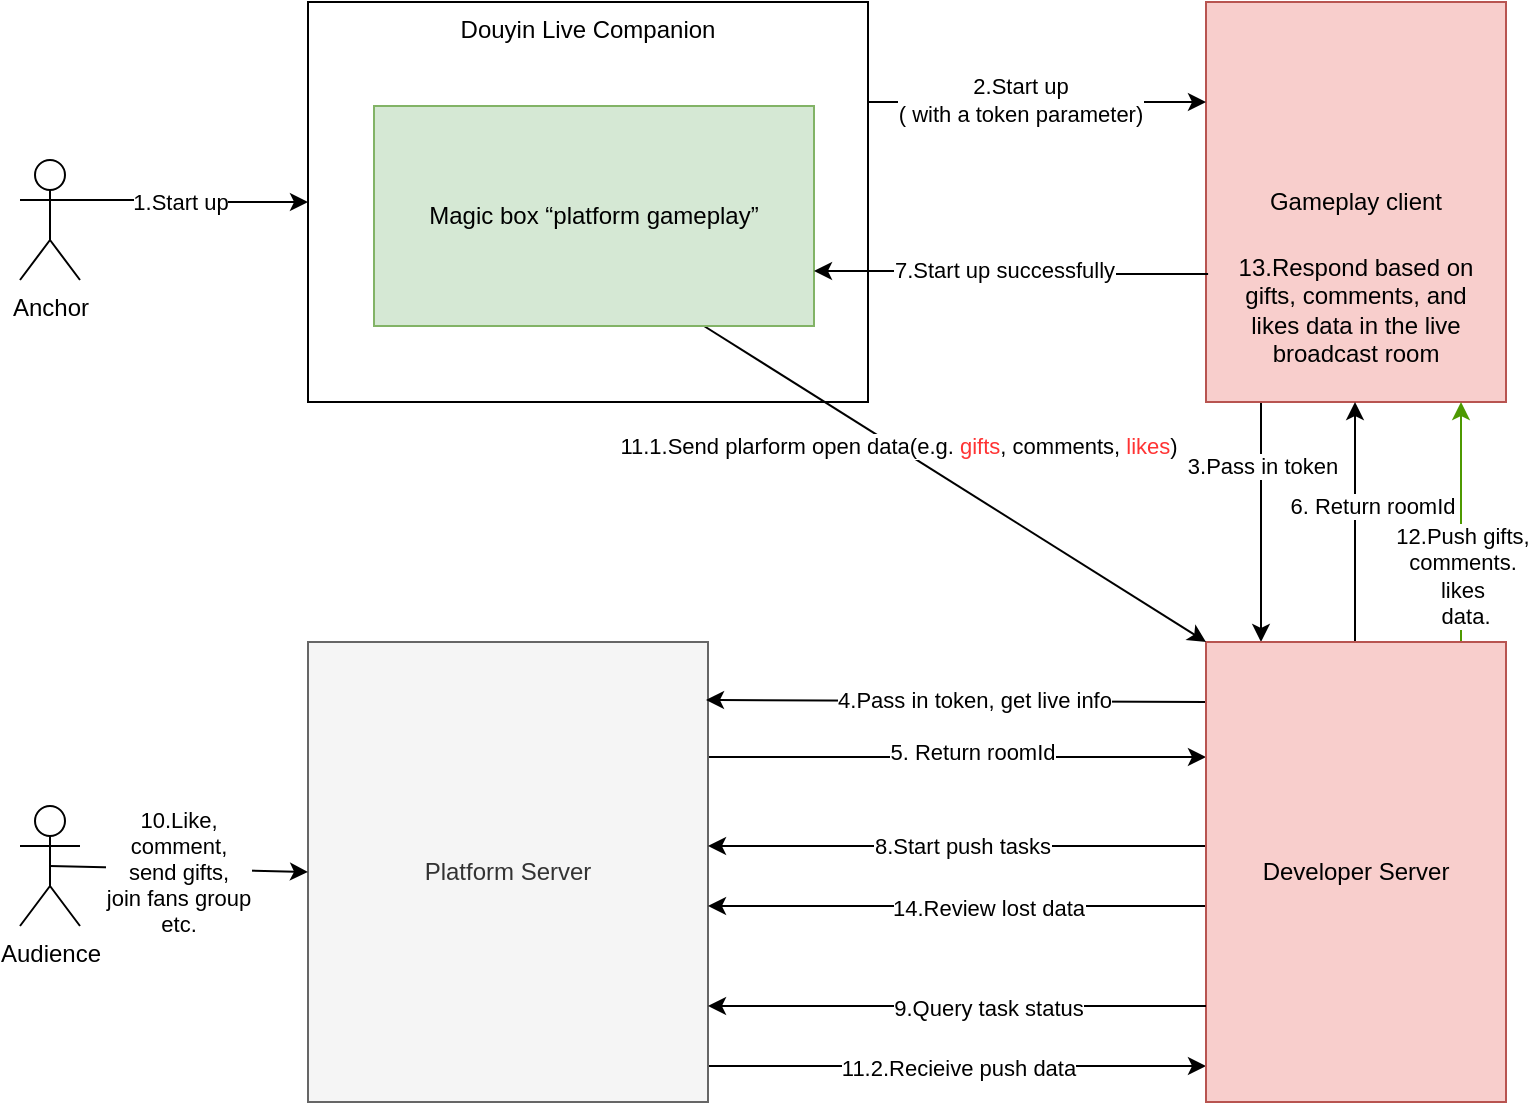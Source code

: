 <mxfile version="22.1.9" type="github">
  <diagram name="第 1 页" id="Y4wQD-pbCirq9T_VrnDq">
    <mxGraphModel dx="1434" dy="734" grid="1" gridSize="10" guides="1" tooltips="1" connect="1" arrows="1" fold="1" page="1" pageScale="1" pageWidth="827" pageHeight="1169" math="0" shadow="0">
      <root>
        <mxCell id="0" />
        <mxCell id="1" parent="0" />
        <mxCell id="o2AHgQSNgwUj-9A4sk8h-19" style="edgeStyle=orthogonalEdgeStyle;rounded=0;orthogonalLoop=1;jettySize=auto;html=1;exitX=1;exitY=0.333;exitDx=0;exitDy=0;exitPerimeter=0;entryX=0;entryY=0.5;entryDx=0;entryDy=0;" edge="1" parent="1" source="o2AHgQSNgwUj-9A4sk8h-1" target="o2AHgQSNgwUj-9A4sk8h-6">
          <mxGeometry relative="1" as="geometry" />
        </mxCell>
        <mxCell id="o2AHgQSNgwUj-9A4sk8h-20" value="1.Start up" style="edgeLabel;html=1;align=center;verticalAlign=middle;resizable=0;points=[];" vertex="1" connectable="0" parent="o2AHgQSNgwUj-9A4sk8h-19">
          <mxGeometry x="-0.143" y="-1" relative="1" as="geometry">
            <mxPoint as="offset" />
          </mxGeometry>
        </mxCell>
        <mxCell id="o2AHgQSNgwUj-9A4sk8h-1" value="Anchor" style="shape=umlActor;verticalLabelPosition=bottom;verticalAlign=top;html=1;outlineConnect=0;" vertex="1" parent="1">
          <mxGeometry x="30" y="267" width="30" height="60" as="geometry" />
        </mxCell>
        <mxCell id="o2AHgQSNgwUj-9A4sk8h-25" style="edgeStyle=none;rounded=0;orthogonalLoop=1;jettySize=auto;html=1;exitX=0.25;exitY=1;exitDx=0;exitDy=0;entryX=0.25;entryY=0;entryDx=0;entryDy=0;" edge="1" parent="1">
          <mxGeometry relative="1" as="geometry">
            <mxPoint x="650.5" y="388" as="sourcePoint" />
            <mxPoint x="650.5" y="508" as="targetPoint" />
          </mxGeometry>
        </mxCell>
        <mxCell id="o2AHgQSNgwUj-9A4sk8h-26" value="3.Pass in token" style="edgeLabel;html=1;align=center;verticalAlign=middle;resizable=0;points=[];" vertex="1" connectable="0" parent="o2AHgQSNgwUj-9A4sk8h-25">
          <mxGeometry x="-0.25" relative="1" as="geometry">
            <mxPoint y="-13" as="offset" />
          </mxGeometry>
        </mxCell>
        <mxCell id="o2AHgQSNgwUj-9A4sk8h-5" value="Gameplay client" style="rounded=0;whiteSpace=wrap;html=1;verticalAlign=middle;align=center;fillColor=#f8cecc;strokeColor=#b85450;" vertex="1" parent="1">
          <mxGeometry x="623" y="188" width="150" height="200" as="geometry" />
        </mxCell>
        <mxCell id="o2AHgQSNgwUj-9A4sk8h-14" style="edgeStyle=orthogonalEdgeStyle;rounded=0;orthogonalLoop=1;jettySize=auto;html=1;exitX=1;exitY=0.25;exitDx=0;exitDy=0;entryX=0;entryY=0.25;entryDx=0;entryDy=0;" edge="1" parent="1" source="o2AHgQSNgwUj-9A4sk8h-6" target="o2AHgQSNgwUj-9A4sk8h-5">
          <mxGeometry relative="1" as="geometry" />
        </mxCell>
        <mxCell id="o2AHgQSNgwUj-9A4sk8h-15" value="2.Start up&lt;br&gt;( with a token parameter)" style="edgeLabel;html=1;align=center;verticalAlign=middle;resizable=0;points=[];" vertex="1" connectable="0" parent="o2AHgQSNgwUj-9A4sk8h-14">
          <mxGeometry x="-0.108" y="1" relative="1" as="geometry">
            <mxPoint as="offset" />
          </mxGeometry>
        </mxCell>
        <mxCell id="o2AHgQSNgwUj-9A4sk8h-6" value="Douyin Live Companion" style="rounded=0;whiteSpace=wrap;html=1;verticalAlign=top;" vertex="1" parent="1">
          <mxGeometry x="174" y="188" width="280" height="200" as="geometry" />
        </mxCell>
        <mxCell id="o2AHgQSNgwUj-9A4sk8h-31" style="edgeStyle=none;rounded=0;orthogonalLoop=1;jettySize=auto;html=1;exitX=1;exitY=0.25;exitDx=0;exitDy=0;entryX=0;entryY=0.25;entryDx=0;entryDy=0;" edge="1" parent="1" source="o2AHgQSNgwUj-9A4sk8h-7" target="o2AHgQSNgwUj-9A4sk8h-8">
          <mxGeometry relative="1" as="geometry" />
        </mxCell>
        <mxCell id="o2AHgQSNgwUj-9A4sk8h-32" value="5. Return roomId" style="edgeLabel;html=1;align=center;verticalAlign=middle;resizable=0;points=[];" vertex="1" connectable="0" parent="o2AHgQSNgwUj-9A4sk8h-31">
          <mxGeometry x="0.06" y="4" relative="1" as="geometry">
            <mxPoint y="1" as="offset" />
          </mxGeometry>
        </mxCell>
        <mxCell id="o2AHgQSNgwUj-9A4sk8h-39" style="edgeStyle=none;rounded=0;orthogonalLoop=1;jettySize=auto;html=1;exitX=1;exitY=0.75;exitDx=0;exitDy=0;entryX=0;entryY=0.75;entryDx=0;entryDy=0;" edge="1" parent="1">
          <mxGeometry relative="1" as="geometry">
            <mxPoint x="374" y="720" as="sourcePoint" />
            <mxPoint x="623" y="720" as="targetPoint" />
          </mxGeometry>
        </mxCell>
        <mxCell id="o2AHgQSNgwUj-9A4sk8h-40" value="11.2.Recieive push data" style="edgeLabel;html=1;align=center;verticalAlign=middle;resizable=0;points=[];" vertex="1" connectable="0" parent="o2AHgQSNgwUj-9A4sk8h-39">
          <mxGeometry x="-0.261" y="-1" relative="1" as="geometry">
            <mxPoint x="33" as="offset" />
          </mxGeometry>
        </mxCell>
        <mxCell id="o2AHgQSNgwUj-9A4sk8h-7" value="Platform Server" style="rounded=0;whiteSpace=wrap;html=1;fillColor=#f5f5f5;strokeColor=#666666;fontColor=#333333;" vertex="1" parent="1">
          <mxGeometry x="174" y="508" width="200" height="230" as="geometry" />
        </mxCell>
        <mxCell id="o2AHgQSNgwUj-9A4sk8h-27" style="edgeStyle=none;rounded=0;orthogonalLoop=1;jettySize=auto;html=1;exitX=0.75;exitY=0;exitDx=0;exitDy=0;entryX=0.75;entryY=1;entryDx=0;entryDy=0;" edge="1" parent="1">
          <mxGeometry relative="1" as="geometry">
            <mxPoint x="697.5" y="508" as="sourcePoint" />
            <mxPoint x="697.5" y="388" as="targetPoint" />
          </mxGeometry>
        </mxCell>
        <mxCell id="o2AHgQSNgwUj-9A4sk8h-28" value="6. Return roomId" style="edgeLabel;html=1;align=center;verticalAlign=middle;resizable=0;points=[];" vertex="1" connectable="0" parent="o2AHgQSNgwUj-9A4sk8h-27">
          <mxGeometry x="0.083" y="-2" relative="1" as="geometry">
            <mxPoint x="6" y="-3" as="offset" />
          </mxGeometry>
        </mxCell>
        <mxCell id="o2AHgQSNgwUj-9A4sk8h-29" style="edgeStyle=none;rounded=0;orthogonalLoop=1;jettySize=auto;html=1;exitX=0;exitY=0.25;exitDx=0;exitDy=0;entryX=0.995;entryY=0.126;entryDx=0;entryDy=0;entryPerimeter=0;" edge="1" parent="1" target="o2AHgQSNgwUj-9A4sk8h-7">
          <mxGeometry relative="1" as="geometry">
            <mxPoint x="623" y="538" as="sourcePoint" />
            <mxPoint x="413" y="538" as="targetPoint" />
          </mxGeometry>
        </mxCell>
        <mxCell id="o2AHgQSNgwUj-9A4sk8h-30" value="4.Pass in token, get live info" style="edgeLabel;html=1;align=center;verticalAlign=middle;resizable=0;points=[];" vertex="1" connectable="0" parent="o2AHgQSNgwUj-9A4sk8h-29">
          <mxGeometry x="-0.209" y="-1" relative="1" as="geometry">
            <mxPoint x="-17" as="offset" />
          </mxGeometry>
        </mxCell>
        <mxCell id="o2AHgQSNgwUj-9A4sk8h-34" style="edgeStyle=orthogonalEdgeStyle;rounded=0;orthogonalLoop=1;jettySize=auto;html=1;exitX=0;exitY=0.5;exitDx=0;exitDy=0;entryX=1;entryY=0.5;entryDx=0;entryDy=0;" edge="1" parent="1">
          <mxGeometry relative="1" as="geometry">
            <mxPoint x="623" y="610" as="sourcePoint" />
            <mxPoint x="374" y="610" as="targetPoint" />
          </mxGeometry>
        </mxCell>
        <mxCell id="o2AHgQSNgwUj-9A4sk8h-35" value="8.Start push tasks" style="edgeLabel;html=1;align=center;verticalAlign=middle;resizable=0;points=[];" vertex="1" connectable="0" parent="o2AHgQSNgwUj-9A4sk8h-34">
          <mxGeometry x="-0.02" relative="1" as="geometry">
            <mxPoint as="offset" />
          </mxGeometry>
        </mxCell>
        <mxCell id="o2AHgQSNgwUj-9A4sk8h-37" style="edgeStyle=none;rounded=0;orthogonalLoop=1;jettySize=auto;html=1;exitX=0;exitY=0.75;exitDx=0;exitDy=0;entryX=1;entryY=0.75;entryDx=0;entryDy=0;" edge="1" parent="1">
          <mxGeometry relative="1" as="geometry">
            <mxPoint x="623" y="640" as="sourcePoint" />
            <mxPoint x="374" y="640" as="targetPoint" />
          </mxGeometry>
        </mxCell>
        <mxCell id="o2AHgQSNgwUj-9A4sk8h-38" value="14.Review lost data" style="edgeLabel;html=1;align=center;verticalAlign=middle;resizable=0;points=[];" vertex="1" connectable="0" parent="o2AHgQSNgwUj-9A4sk8h-37">
          <mxGeometry x="-0.124" y="1" relative="1" as="geometry">
            <mxPoint as="offset" />
          </mxGeometry>
        </mxCell>
        <mxCell id="o2AHgQSNgwUj-9A4sk8h-45" style="edgeStyle=none;rounded=0;orthogonalLoop=1;jettySize=auto;html=1;exitX=0.75;exitY=0;exitDx=0;exitDy=0;entryX=0.75;entryY=1;entryDx=0;entryDy=0;shadow=0;strokeColor=#4D9900;" edge="1" parent="1">
          <mxGeometry relative="1" as="geometry">
            <mxPoint x="750.5" y="508" as="sourcePoint" />
            <mxPoint x="750.5" y="388" as="targetPoint" />
          </mxGeometry>
        </mxCell>
        <mxCell id="o2AHgQSNgwUj-9A4sk8h-46" value="12.Push gifts,&lt;br&gt;comments. &lt;br&gt;likes&lt;br&gt;&amp;nbsp;data." style="edgeLabel;html=1;align=center;verticalAlign=middle;resizable=0;points=[];" vertex="1" connectable="0" parent="o2AHgQSNgwUj-9A4sk8h-45">
          <mxGeometry x="0.183" y="-1" relative="1" as="geometry">
            <mxPoint x="-1" y="38" as="offset" />
          </mxGeometry>
        </mxCell>
        <mxCell id="o2AHgQSNgwUj-9A4sk8h-8" value="Developer Server" style="rounded=0;whiteSpace=wrap;html=1;fillColor=#f8cecc;strokeColor=#b85450;" vertex="1" parent="1">
          <mxGeometry x="623" y="508" width="150" height="230" as="geometry" />
        </mxCell>
        <mxCell id="o2AHgQSNgwUj-9A4sk8h-43" style="edgeStyle=none;rounded=0;orthogonalLoop=1;jettySize=auto;html=1;exitX=0.5;exitY=0.5;exitDx=0;exitDy=0;exitPerimeter=0;entryX=0;entryY=0.5;entryDx=0;entryDy=0;" edge="1" parent="1" source="o2AHgQSNgwUj-9A4sk8h-9" target="o2AHgQSNgwUj-9A4sk8h-7">
          <mxGeometry relative="1" as="geometry" />
        </mxCell>
        <mxCell id="o2AHgQSNgwUj-9A4sk8h-44" value="10.Like,&lt;br&gt;comment,&lt;br&gt;send gifts,&lt;br&gt;join fans group&lt;br&gt;etc." style="edgeLabel;html=1;align=center;verticalAlign=middle;resizable=0;points=[];" vertex="1" connectable="0" parent="o2AHgQSNgwUj-9A4sk8h-43">
          <mxGeometry x="-0.014" y="-1" relative="1" as="geometry">
            <mxPoint as="offset" />
          </mxGeometry>
        </mxCell>
        <mxCell id="o2AHgQSNgwUj-9A4sk8h-9" value="Audience" style="shape=umlActor;verticalLabelPosition=bottom;verticalAlign=top;html=1;outlineConnect=0;" vertex="1" parent="1">
          <mxGeometry x="30" y="590" width="30" height="60" as="geometry" />
        </mxCell>
        <mxCell id="o2AHgQSNgwUj-9A4sk8h-23" style="edgeStyle=none;rounded=0;orthogonalLoop=1;jettySize=auto;html=1;exitX=0.75;exitY=1;exitDx=0;exitDy=0;entryX=0;entryY=0;entryDx=0;entryDy=0;" edge="1" parent="1" source="o2AHgQSNgwUj-9A4sk8h-11" target="o2AHgQSNgwUj-9A4sk8h-8">
          <mxGeometry relative="1" as="geometry" />
        </mxCell>
        <mxCell id="o2AHgQSNgwUj-9A4sk8h-24" value="11.1.Send plarform open data(e.g. &lt;font style=&quot;--darkreader-inline-color: #ea7262;&quot; data-darkreader-inline-color=&quot;&quot; color=&quot;#ff3333&quot;&gt;gifts&lt;/font&gt;, comments, &lt;font style=&quot;--darkreader-inline-color: #ea7262;&quot; data-darkreader-inline-color=&quot;&quot; color=&quot;#ff3333&quot;&gt;likes&lt;/font&gt;)" style="edgeLabel;html=1;align=center;verticalAlign=middle;resizable=0;points=[];" vertex="1" connectable="0" parent="o2AHgQSNgwUj-9A4sk8h-23">
          <mxGeometry x="-0.22" y="-2" relative="1" as="geometry">
            <mxPoint y="-3" as="offset" />
          </mxGeometry>
        </mxCell>
        <mxCell id="o2AHgQSNgwUj-9A4sk8h-11" value="Magic box “platform gameplay”" style="rounded=0;whiteSpace=wrap;html=1;labelBackgroundColor=none;fillColor=#d5e8d4;strokeColor=#82b366;" vertex="1" parent="1">
          <mxGeometry x="207" y="240" width="220" height="110" as="geometry" />
        </mxCell>
        <mxCell id="o2AHgQSNgwUj-9A4sk8h-16" style="edgeStyle=orthogonalEdgeStyle;rounded=0;orthogonalLoop=1;jettySize=auto;html=1;exitX=0.007;exitY=0.68;exitDx=0;exitDy=0;entryX=1;entryY=0.75;entryDx=0;entryDy=0;exitPerimeter=0;" edge="1" parent="1" source="o2AHgQSNgwUj-9A4sk8h-5" target="o2AHgQSNgwUj-9A4sk8h-11">
          <mxGeometry relative="1" as="geometry" />
        </mxCell>
        <mxCell id="o2AHgQSNgwUj-9A4sk8h-17" value="7.Start up successfully" style="edgeLabel;html=1;align=center;verticalAlign=middle;resizable=0;points=[];" vertex="1" connectable="0" parent="o2AHgQSNgwUj-9A4sk8h-16">
          <mxGeometry x="0.05" y="-1" relative="1" as="geometry">
            <mxPoint as="offset" />
          </mxGeometry>
        </mxCell>
        <mxCell id="o2AHgQSNgwUj-9A4sk8h-41" style="edgeStyle=none;rounded=0;orthogonalLoop=1;jettySize=auto;html=1;exitX=0;exitY=0.75;exitDx=0;exitDy=0;entryX=1;entryY=0.75;entryDx=0;entryDy=0;" edge="1" parent="1">
          <mxGeometry relative="1" as="geometry">
            <mxPoint x="623" y="690" as="sourcePoint" />
            <mxPoint x="374" y="690" as="targetPoint" />
          </mxGeometry>
        </mxCell>
        <mxCell id="o2AHgQSNgwUj-9A4sk8h-42" value="9.Query task status" style="edgeLabel;html=1;align=center;verticalAlign=middle;resizable=0;points=[];" vertex="1" connectable="0" parent="o2AHgQSNgwUj-9A4sk8h-41">
          <mxGeometry x="-0.124" y="1" relative="1" as="geometry">
            <mxPoint as="offset" />
          </mxGeometry>
        </mxCell>
        <mxCell id="o2AHgQSNgwUj-9A4sk8h-48" value="13.Respond based on gifts, comments, and likes data in the live broadcast room" style="text;html=1;strokeColor=none;fillColor=none;align=center;verticalAlign=middle;whiteSpace=wrap;rounded=0;" vertex="1" parent="1">
          <mxGeometry x="638" y="327" width="120" height="30" as="geometry" />
        </mxCell>
      </root>
    </mxGraphModel>
  </diagram>
</mxfile>
